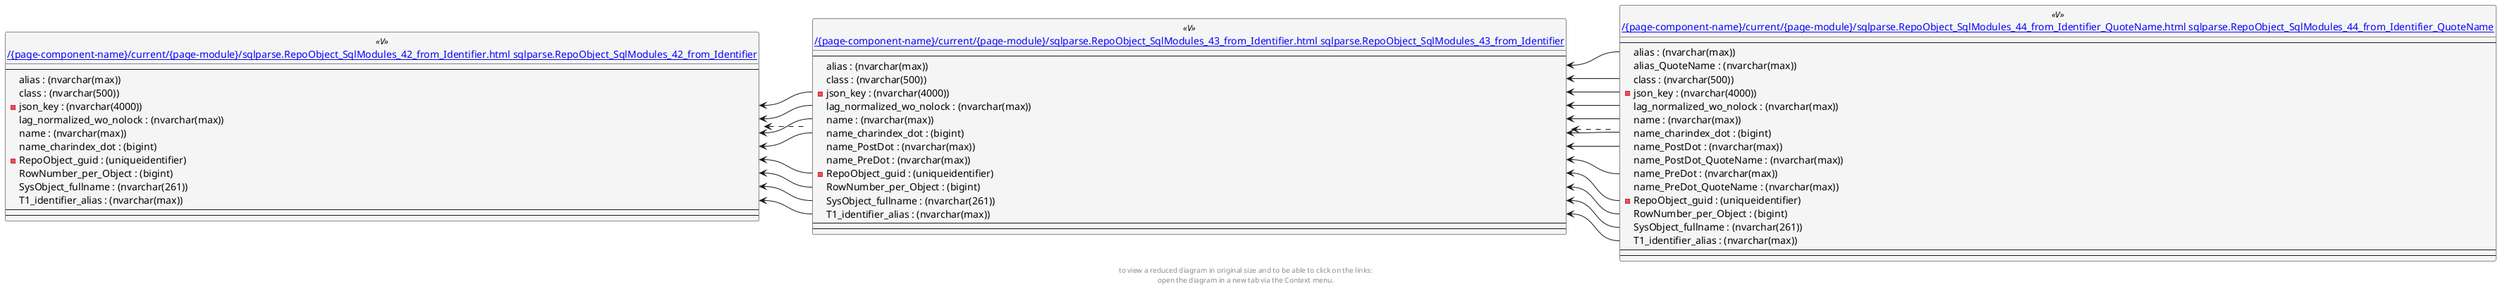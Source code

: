 @startuml
left to right direction
'top to bottom direction
hide circle
'avoide "." issues:
set namespaceSeparator none


skinparam class {
  BackgroundColor White
  BackgroundColor<<FN>> Yellow
  BackgroundColor<<FS>> Yellow
  BackgroundColor<<FT>> LightGray
  BackgroundColor<<IF>> Yellow
  BackgroundColor<<IS>> Yellow
  BackgroundColor<<P>> Aqua
  BackgroundColor<<PC>> Aqua
  BackgroundColor<<SN>> Yellow
  BackgroundColor<<SO>> SlateBlue
  BackgroundColor<<TF>> LightGray
  BackgroundColor<<TR>> Tomato
  BackgroundColor<<U>> White
  BackgroundColor<<V>> WhiteSmoke
  BackgroundColor<<X>> Aqua
}


entity "[[{site-url}/{page-component-name}/current/{page-module}/sqlparse.RepoObject_SqlModules_42_from_Identifier.html sqlparse.RepoObject_SqlModules_42_from_Identifier]]" as sqlparse.RepoObject_SqlModules_42_from_Identifier << V >> {
  --
  alias : (nvarchar(max))
  class : (nvarchar(500))
  - json_key : (nvarchar(4000))
  lag_normalized_wo_nolock : (nvarchar(max))
  name : (nvarchar(max))
  name_charindex_dot : (bigint)
  - RepoObject_guid : (uniqueidentifier)
  RowNumber_per_Object : (bigint)
  SysObject_fullname : (nvarchar(261))
  T1_identifier_alias : (nvarchar(max))
  --
  --
}

entity "[[{site-url}/{page-component-name}/current/{page-module}/sqlparse.RepoObject_SqlModules_43_from_Identifier.html sqlparse.RepoObject_SqlModules_43_from_Identifier]]" as sqlparse.RepoObject_SqlModules_43_from_Identifier << V >> {
  --
  alias : (nvarchar(max))
  class : (nvarchar(500))
  - json_key : (nvarchar(4000))
  lag_normalized_wo_nolock : (nvarchar(max))
  name : (nvarchar(max))
  name_charindex_dot : (bigint)
  name_PostDot : (nvarchar(max))
  name_PreDot : (nvarchar(max))
  - RepoObject_guid : (uniqueidentifier)
  RowNumber_per_Object : (bigint)
  SysObject_fullname : (nvarchar(261))
  T1_identifier_alias : (nvarchar(max))
  --
  --
}

entity "[[{site-url}/{page-component-name}/current/{page-module}/sqlparse.RepoObject_SqlModules_44_from_Identifier_QuoteName.html sqlparse.RepoObject_SqlModules_44_from_Identifier_QuoteName]]" as sqlparse.RepoObject_SqlModules_44_from_Identifier_QuoteName << V >> {
  --
  alias : (nvarchar(max))
  alias_QuoteName : (nvarchar(max))
  class : (nvarchar(500))
  - json_key : (nvarchar(4000))
  lag_normalized_wo_nolock : (nvarchar(max))
  name : (nvarchar(max))
  name_charindex_dot : (bigint)
  name_PostDot : (nvarchar(max))
  name_PostDot_QuoteName : (nvarchar(max))
  name_PreDot : (nvarchar(max))
  name_PreDot_QuoteName : (nvarchar(max))
  - RepoObject_guid : (uniqueidentifier)
  RowNumber_per_Object : (bigint)
  SysObject_fullname : (nvarchar(261))
  T1_identifier_alias : (nvarchar(max))
  --
  --
}

sqlparse.RepoObject_SqlModules_42_from_Identifier <.. sqlparse.RepoObject_SqlModules_43_from_Identifier
sqlparse.RepoObject_SqlModules_43_from_Identifier <.. sqlparse.RepoObject_SqlModules_44_from_Identifier_QuoteName
sqlparse.RepoObject_SqlModules_42_from_Identifier::json_key <-- sqlparse.RepoObject_SqlModules_43_from_Identifier::json_key
sqlparse.RepoObject_SqlModules_42_from_Identifier::lag_normalized_wo_nolock <-- sqlparse.RepoObject_SqlModules_43_from_Identifier::lag_normalized_wo_nolock
sqlparse.RepoObject_SqlModules_42_from_Identifier::name <-- sqlparse.RepoObject_SqlModules_43_from_Identifier::name
sqlparse.RepoObject_SqlModules_42_from_Identifier::name_charindex_dot <-- sqlparse.RepoObject_SqlModules_43_from_Identifier::name_charindex_dot
sqlparse.RepoObject_SqlModules_42_from_Identifier::RepoObject_guid <-- sqlparse.RepoObject_SqlModules_43_from_Identifier::RepoObject_guid
sqlparse.RepoObject_SqlModules_42_from_Identifier::RowNumber_per_Object <-- sqlparse.RepoObject_SqlModules_43_from_Identifier::RowNumber_per_Object
sqlparse.RepoObject_SqlModules_42_from_Identifier::SysObject_fullname <-- sqlparse.RepoObject_SqlModules_43_from_Identifier::SysObject_fullname
sqlparse.RepoObject_SqlModules_42_from_Identifier::T1_identifier_alias <-- sqlparse.RepoObject_SqlModules_43_from_Identifier::T1_identifier_alias
sqlparse.RepoObject_SqlModules_43_from_Identifier::alias <-- sqlparse.RepoObject_SqlModules_44_from_Identifier_QuoteName::alias
sqlparse.RepoObject_SqlModules_43_from_Identifier::class <-- sqlparse.RepoObject_SqlModules_44_from_Identifier_QuoteName::class
sqlparse.RepoObject_SqlModules_43_from_Identifier::json_key <-- sqlparse.RepoObject_SqlModules_44_from_Identifier_QuoteName::json_key
sqlparse.RepoObject_SqlModules_43_from_Identifier::lag_normalized_wo_nolock <-- sqlparse.RepoObject_SqlModules_44_from_Identifier_QuoteName::lag_normalized_wo_nolock
sqlparse.RepoObject_SqlModules_43_from_Identifier::name <-- sqlparse.RepoObject_SqlModules_44_from_Identifier_QuoteName::name
sqlparse.RepoObject_SqlModules_43_from_Identifier::name_charindex_dot <-- sqlparse.RepoObject_SqlModules_44_from_Identifier_QuoteName::name_charindex_dot
sqlparse.RepoObject_SqlModules_43_from_Identifier::name_PostDot <-- sqlparse.RepoObject_SqlModules_44_from_Identifier_QuoteName::name_PostDot
sqlparse.RepoObject_SqlModules_43_from_Identifier::name_PreDot <-- sqlparse.RepoObject_SqlModules_44_from_Identifier_QuoteName::name_PreDot
sqlparse.RepoObject_SqlModules_43_from_Identifier::RepoObject_guid <-- sqlparse.RepoObject_SqlModules_44_from_Identifier_QuoteName::RepoObject_guid
sqlparse.RepoObject_SqlModules_43_from_Identifier::RowNumber_per_Object <-- sqlparse.RepoObject_SqlModules_44_from_Identifier_QuoteName::RowNumber_per_Object
sqlparse.RepoObject_SqlModules_43_from_Identifier::SysObject_fullname <-- sqlparse.RepoObject_SqlModules_44_from_Identifier_QuoteName::SysObject_fullname
sqlparse.RepoObject_SqlModules_43_from_Identifier::T1_identifier_alias <-- sqlparse.RepoObject_SqlModules_44_from_Identifier_QuoteName::T1_identifier_alias
footer
to view a reduced diagram in original size and to be able to click on the links:
open the diagram in a new tab via the Context menu.
end footer

@enduml

